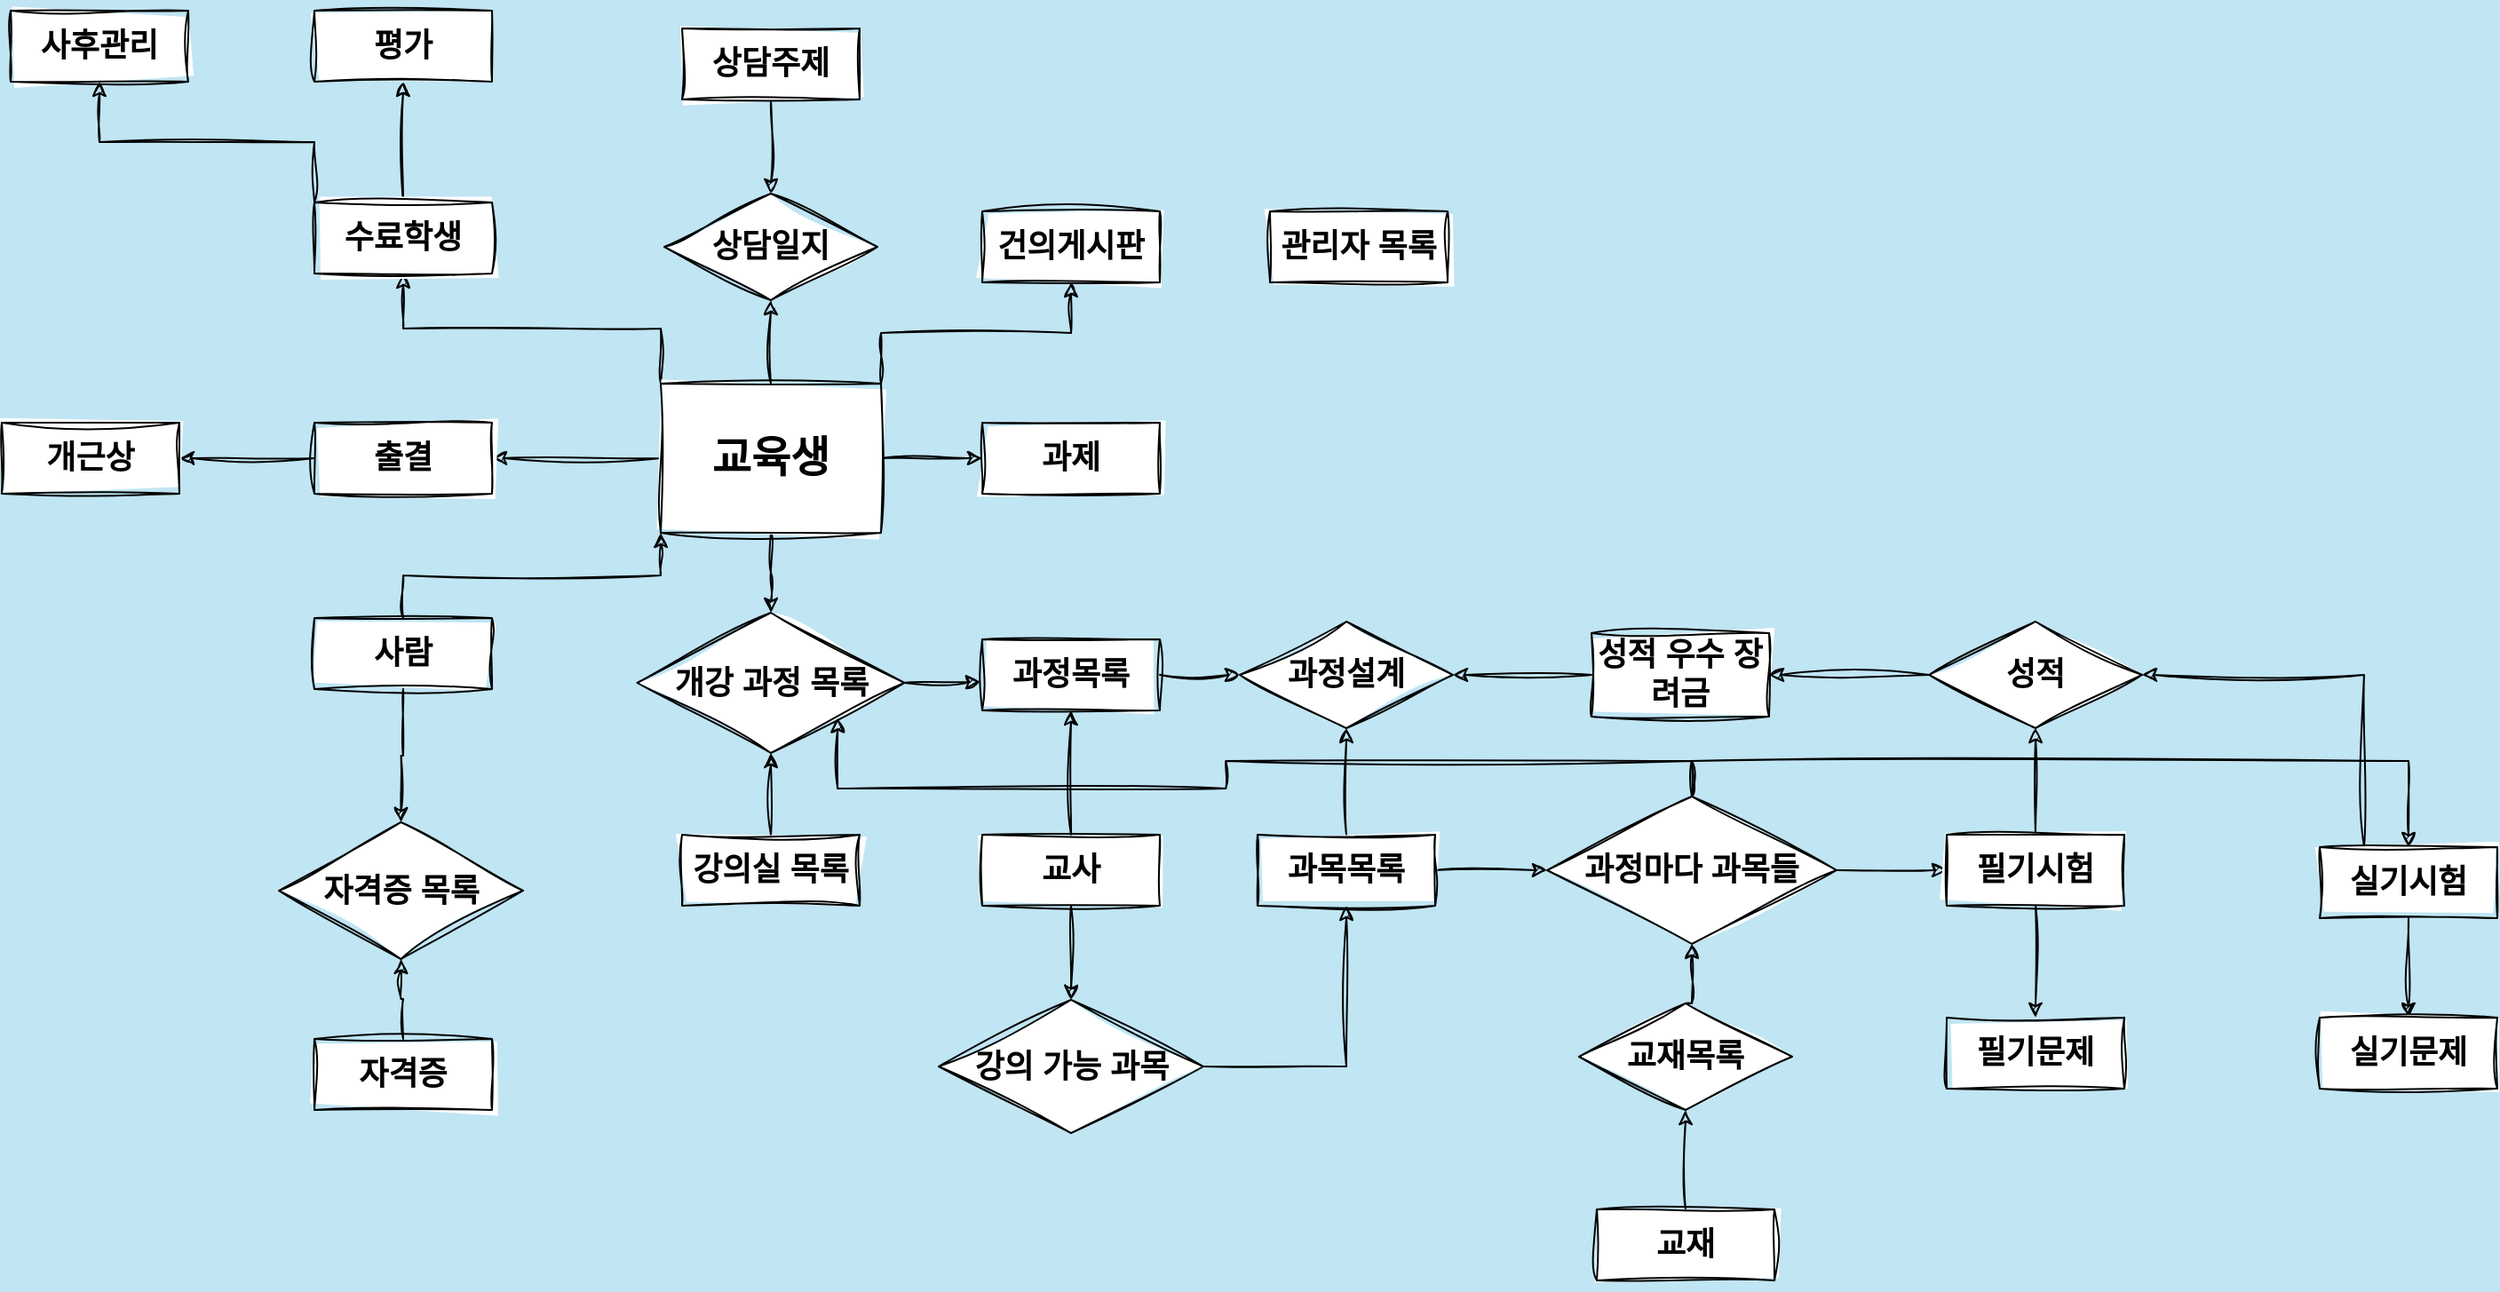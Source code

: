<mxfile version="21.1.2" type="device">
  <diagram id="4dsbIGrZ_-izetszu56T" name="페이지-1">
    <mxGraphModel dx="2613" dy="813" grid="0" gridSize="10" guides="1" tooltips="1" connect="1" arrows="1" fold="1" page="0" pageScale="1" pageWidth="827" pageHeight="1169" background="#C0E5F3" math="0" shadow="0">
      <root>
        <mxCell id="0" />
        <mxCell id="1" parent="0" />
        <mxCell id="ZtQ9yt2BAZcAQBoaQmxJ-39" style="edgeStyle=orthogonalEdgeStyle;rounded=0;orthogonalLoop=1;jettySize=auto;html=1;exitX=1;exitY=0;exitDx=0;exitDy=0;labelBackgroundColor=none;fontColor=default;sketch=1;curveFitting=1;jiggle=2;" parent="1" source="ZtQ9yt2BAZcAQBoaQmxJ-3" target="ZtQ9yt2BAZcAQBoaQmxJ-12" edge="1">
          <mxGeometry relative="1" as="geometry" />
        </mxCell>
        <mxCell id="ZtQ9yt2BAZcAQBoaQmxJ-60" style="edgeStyle=orthogonalEdgeStyle;rounded=0;orthogonalLoop=1;jettySize=auto;html=1;exitX=0;exitY=0.5;exitDx=0;exitDy=0;labelBackgroundColor=none;fontColor=default;sketch=1;curveFitting=1;jiggle=2;" parent="1" source="ZtQ9yt2BAZcAQBoaQmxJ-3" target="ZtQ9yt2BAZcAQBoaQmxJ-6" edge="1">
          <mxGeometry relative="1" as="geometry" />
        </mxCell>
        <mxCell id="ZtQ9yt2BAZcAQBoaQmxJ-61" style="edgeStyle=orthogonalEdgeStyle;rounded=0;orthogonalLoop=1;jettySize=auto;html=1;exitX=0;exitY=0;exitDx=0;exitDy=0;labelBackgroundColor=none;fontColor=default;sketch=1;curveFitting=1;jiggle=2;" parent="1" source="ZtQ9yt2BAZcAQBoaQmxJ-3" target="ZtQ9yt2BAZcAQBoaQmxJ-30" edge="1">
          <mxGeometry relative="1" as="geometry" />
        </mxCell>
        <mxCell id="ZtQ9yt2BAZcAQBoaQmxJ-71" style="edgeStyle=orthogonalEdgeStyle;rounded=0;orthogonalLoop=1;jettySize=auto;html=1;exitX=1;exitY=0.5;exitDx=0;exitDy=0;entryX=0;entryY=0.5;entryDx=0;entryDy=0;labelBackgroundColor=none;fontColor=default;sketch=1;curveFitting=1;jiggle=2;" parent="1" source="ZtQ9yt2BAZcAQBoaQmxJ-3" target="ZtQ9yt2BAZcAQBoaQmxJ-4" edge="1">
          <mxGeometry relative="1" as="geometry" />
        </mxCell>
        <mxCell id="ZtQ9yt2BAZcAQBoaQmxJ-77" style="edgeStyle=orthogonalEdgeStyle;rounded=0;orthogonalLoop=1;jettySize=auto;html=1;exitX=0.5;exitY=0;exitDx=0;exitDy=0;entryX=0.5;entryY=1;entryDx=0;entryDy=0;labelBackgroundColor=none;fontColor=default;sketch=1;curveFitting=1;jiggle=2;" parent="1" source="ZtQ9yt2BAZcAQBoaQmxJ-3" target="ZtQ9yt2BAZcAQBoaQmxJ-75" edge="1">
          <mxGeometry relative="1" as="geometry" />
        </mxCell>
        <mxCell id="ZtQ9yt2BAZcAQBoaQmxJ-85" style="edgeStyle=orthogonalEdgeStyle;rounded=0;orthogonalLoop=1;jettySize=auto;html=1;exitX=0.5;exitY=1;exitDx=0;exitDy=0;labelBackgroundColor=none;fontColor=default;sketch=1;curveFitting=1;jiggle=2;" parent="1" source="ZtQ9yt2BAZcAQBoaQmxJ-3" target="ZtQ9yt2BAZcAQBoaQmxJ-83" edge="1">
          <mxGeometry relative="1" as="geometry" />
        </mxCell>
        <mxCell id="ZtQ9yt2BAZcAQBoaQmxJ-3" value="&lt;h1&gt;교육생&lt;/h1&gt;" style="whiteSpace=wrap;html=1;align=center;rounded=0;labelBackgroundColor=none;sketch=1;curveFitting=1;jiggle=2;" parent="1" vertex="1">
          <mxGeometry x="-253" y="378" width="124" height="84" as="geometry" />
        </mxCell>
        <mxCell id="ZtQ9yt2BAZcAQBoaQmxJ-4" value="&lt;h2&gt;과제&lt;/h2&gt;" style="whiteSpace=wrap;html=1;align=center;rounded=0;labelBackgroundColor=none;sketch=1;curveFitting=1;jiggle=2;" parent="1" vertex="1">
          <mxGeometry x="-72" y="400" width="100" height="40" as="geometry" />
        </mxCell>
        <mxCell id="ZtQ9yt2BAZcAQBoaQmxJ-66" style="edgeStyle=orthogonalEdgeStyle;rounded=0;orthogonalLoop=1;jettySize=auto;html=1;exitX=0;exitY=0.5;exitDx=0;exitDy=0;labelBackgroundColor=none;fontColor=default;sketch=1;curveFitting=1;jiggle=2;" parent="1" source="ZtQ9yt2BAZcAQBoaQmxJ-6" target="ZtQ9yt2BAZcAQBoaQmxJ-26" edge="1">
          <mxGeometry relative="1" as="geometry" />
        </mxCell>
        <mxCell id="ZtQ9yt2BAZcAQBoaQmxJ-6" value="&lt;h2&gt;출결&lt;/h2&gt;" style="whiteSpace=wrap;html=1;align=center;rounded=0;labelBackgroundColor=none;sketch=1;curveFitting=1;jiggle=2;" parent="1" vertex="1">
          <mxGeometry x="-448" y="400" width="100" height="40" as="geometry" />
        </mxCell>
        <mxCell id="ZtQ9yt2BAZcAQBoaQmxJ-84" style="edgeStyle=orthogonalEdgeStyle;rounded=0;orthogonalLoop=1;jettySize=auto;html=1;exitX=0.5;exitY=0;exitDx=0;exitDy=0;entryX=0.5;entryY=1;entryDx=0;entryDy=0;labelBackgroundColor=none;fontColor=default;sketch=1;curveFitting=1;jiggle=2;" parent="1" source="ZtQ9yt2BAZcAQBoaQmxJ-7" target="ZtQ9yt2BAZcAQBoaQmxJ-83" edge="1">
          <mxGeometry relative="1" as="geometry" />
        </mxCell>
        <mxCell id="ZtQ9yt2BAZcAQBoaQmxJ-7" value="&lt;h2&gt;강의실 목록&lt;/h2&gt;" style="whiteSpace=wrap;html=1;align=center;rounded=0;labelBackgroundColor=none;sketch=1;curveFitting=1;jiggle=2;" parent="1" vertex="1">
          <mxGeometry x="-241" y="632" width="100" height="40" as="geometry" />
        </mxCell>
        <mxCell id="ZtQ9yt2BAZcAQBoaQmxJ-46" style="edgeStyle=orthogonalEdgeStyle;rounded=0;orthogonalLoop=1;jettySize=auto;html=1;exitX=1;exitY=0.5;exitDx=0;exitDy=0;entryX=0;entryY=0.5;entryDx=0;entryDy=0;labelBackgroundColor=none;fontColor=default;sketch=1;curveFitting=1;jiggle=2;" parent="1" source="ZtQ9yt2BAZcAQBoaQmxJ-9" target="ZtQ9yt2BAZcAQBoaQmxJ-89" edge="1">
          <mxGeometry relative="1" as="geometry">
            <mxPoint x="83" y="542" as="targetPoint" />
          </mxGeometry>
        </mxCell>
        <mxCell id="ZtQ9yt2BAZcAQBoaQmxJ-9" value="&lt;h2&gt;과정목록&lt;/h2&gt;" style="whiteSpace=wrap;html=1;align=center;rounded=0;labelBackgroundColor=none;sketch=1;curveFitting=1;jiggle=2;" parent="1" vertex="1">
          <mxGeometry x="-72" y="522" width="100" height="40" as="geometry" />
        </mxCell>
        <mxCell id="ZtQ9yt2BAZcAQBoaQmxJ-42" style="edgeStyle=orthogonalEdgeStyle;rounded=0;orthogonalLoop=1;jettySize=auto;html=1;exitX=0.5;exitY=0;exitDx=0;exitDy=0;labelBackgroundColor=none;fontColor=default;sketch=1;curveFitting=1;jiggle=2;" parent="1" source="ZtQ9yt2BAZcAQBoaQmxJ-10" target="ZtQ9yt2BAZcAQBoaQmxJ-9" edge="1">
          <mxGeometry relative="1" as="geometry" />
        </mxCell>
        <mxCell id="ZtQ9yt2BAZcAQBoaQmxJ-43" style="edgeStyle=orthogonalEdgeStyle;rounded=0;orthogonalLoop=1;jettySize=auto;html=1;exitX=0.5;exitY=1;exitDx=0;exitDy=0;entryX=0.5;entryY=0;entryDx=0;entryDy=0;labelBackgroundColor=none;fontColor=default;sketch=1;curveFitting=1;jiggle=2;" parent="1" source="ZtQ9yt2BAZcAQBoaQmxJ-10" target="ZtQ9yt2BAZcAQBoaQmxJ-87" edge="1">
          <mxGeometry relative="1" as="geometry">
            <mxPoint x="-22" y="723" as="targetPoint" />
          </mxGeometry>
        </mxCell>
        <mxCell id="ZtQ9yt2BAZcAQBoaQmxJ-10" value="&lt;h2&gt;교사&lt;/h2&gt;" style="whiteSpace=wrap;html=1;align=center;rounded=0;labelBackgroundColor=none;sketch=1;curveFitting=1;jiggle=2;" parent="1" vertex="1">
          <mxGeometry x="-72" y="632" width="100" height="40" as="geometry" />
        </mxCell>
        <mxCell id="ZtQ9yt2BAZcAQBoaQmxJ-44" style="edgeStyle=orthogonalEdgeStyle;rounded=0;orthogonalLoop=1;jettySize=auto;html=1;exitX=1;exitY=0.5;exitDx=0;exitDy=0;entryX=0.5;entryY=1;entryDx=0;entryDy=0;labelBackgroundColor=none;fontColor=default;sketch=1;curveFitting=1;jiggle=2;" parent="1" source="ZtQ9yt2BAZcAQBoaQmxJ-87" target="ZtQ9yt2BAZcAQBoaQmxJ-14" edge="1">
          <mxGeometry relative="1" as="geometry">
            <mxPoint x="28" y="743" as="sourcePoint" />
          </mxGeometry>
        </mxCell>
        <mxCell id="ZtQ9yt2BAZcAQBoaQmxJ-12" value="&lt;h2&gt;건의게시판&lt;/h2&gt;" style="whiteSpace=wrap;html=1;align=center;rounded=0;labelBackgroundColor=none;sketch=1;curveFitting=1;jiggle=2;" parent="1" vertex="1">
          <mxGeometry x="-72" y="281" width="100" height="40" as="geometry" />
        </mxCell>
        <mxCell id="ZtQ9yt2BAZcAQBoaQmxJ-45" style="edgeStyle=orthogonalEdgeStyle;rounded=0;orthogonalLoop=1;jettySize=auto;html=1;exitX=0.5;exitY=0;exitDx=0;exitDy=0;entryX=0.5;entryY=1;entryDx=0;entryDy=0;labelBackgroundColor=none;fontColor=default;sketch=1;curveFitting=1;jiggle=2;" parent="1" source="ZtQ9yt2BAZcAQBoaQmxJ-14" target="ZtQ9yt2BAZcAQBoaQmxJ-89" edge="1">
          <mxGeometry relative="1" as="geometry">
            <mxPoint x="133" y="562" as="targetPoint" />
          </mxGeometry>
        </mxCell>
        <mxCell id="ZtQ9yt2BAZcAQBoaQmxJ-48" style="edgeStyle=orthogonalEdgeStyle;rounded=0;orthogonalLoop=1;jettySize=auto;html=1;exitX=1;exitY=0.5;exitDx=0;exitDy=0;entryX=0;entryY=0.5;entryDx=0;entryDy=0;labelBackgroundColor=none;fontColor=default;sketch=1;curveFitting=1;jiggle=2;" parent="1" source="ZtQ9yt2BAZcAQBoaQmxJ-14" target="ZtQ9yt2BAZcAQBoaQmxJ-91" edge="1">
          <mxGeometry relative="1" as="geometry">
            <mxPoint x="274" y="652" as="targetPoint" />
          </mxGeometry>
        </mxCell>
        <mxCell id="ZtQ9yt2BAZcAQBoaQmxJ-14" value="&lt;h2&gt;과목목록&lt;/h2&gt;" style="whiteSpace=wrap;html=1;align=center;rounded=0;labelBackgroundColor=none;sketch=1;curveFitting=1;jiggle=2;" parent="1" vertex="1">
          <mxGeometry x="83" y="632" width="100" height="40" as="geometry" />
        </mxCell>
        <mxCell id="ZtQ9yt2BAZcAQBoaQmxJ-15" value="&lt;h2&gt;관리자 목록&lt;/h2&gt;" style="whiteSpace=wrap;html=1;align=center;rounded=0;labelBackgroundColor=none;sketch=1;curveFitting=1;jiggle=2;" parent="1" vertex="1">
          <mxGeometry x="90" y="281" width="100" height="40" as="geometry" />
        </mxCell>
        <mxCell id="ZtQ9yt2BAZcAQBoaQmxJ-47" style="edgeStyle=orthogonalEdgeStyle;rounded=0;orthogonalLoop=1;jettySize=auto;html=1;exitX=0;exitY=0.5;exitDx=0;exitDy=0;entryX=1;entryY=0.5;entryDx=0;entryDy=0;labelBackgroundColor=none;fontColor=default;sketch=1;curveFitting=1;jiggle=2;" parent="1" source="ZtQ9yt2BAZcAQBoaQmxJ-16" target="ZtQ9yt2BAZcAQBoaQmxJ-89" edge="1">
          <mxGeometry relative="1" as="geometry">
            <mxPoint x="183" y="542" as="targetPoint" />
          </mxGeometry>
        </mxCell>
        <mxCell id="ZtQ9yt2BAZcAQBoaQmxJ-16" value="&lt;h2&gt;성적 우수 장려금&lt;/h2&gt;" style="whiteSpace=wrap;html=1;align=center;rounded=0;labelBackgroundColor=none;sketch=1;curveFitting=1;jiggle=2;" parent="1" vertex="1">
          <mxGeometry x="271" y="518.5" width="100" height="47" as="geometry" />
        </mxCell>
        <mxCell id="ZtQ9yt2BAZcAQBoaQmxJ-50" style="edgeStyle=orthogonalEdgeStyle;rounded=0;orthogonalLoop=1;jettySize=auto;html=1;exitX=1;exitY=0.5;exitDx=0;exitDy=0;labelBackgroundColor=none;fontColor=default;sketch=1;curveFitting=1;jiggle=2;" parent="1" source="ZtQ9yt2BAZcAQBoaQmxJ-91" target="ZtQ9yt2BAZcAQBoaQmxJ-21" edge="1">
          <mxGeometry relative="1" as="geometry">
            <mxPoint x="374" y="652" as="sourcePoint" />
          </mxGeometry>
        </mxCell>
        <mxCell id="ZtQ9yt2BAZcAQBoaQmxJ-51" style="edgeStyle=orthogonalEdgeStyle;rounded=0;orthogonalLoop=1;jettySize=auto;html=1;exitX=0.5;exitY=0;exitDx=0;exitDy=0;entryX=0.5;entryY=1;entryDx=0;entryDy=0;labelBackgroundColor=none;fontColor=default;sketch=1;curveFitting=1;jiggle=2;" parent="1" source="ZtQ9yt2BAZcAQBoaQmxJ-97" target="ZtQ9yt2BAZcAQBoaQmxJ-91" edge="1">
          <mxGeometry relative="1" as="geometry">
            <mxPoint x="324" y="735" as="sourcePoint" />
            <mxPoint x="324" y="672" as="targetPoint" />
          </mxGeometry>
        </mxCell>
        <mxCell id="ZtQ9yt2BAZcAQBoaQmxJ-52" style="edgeStyle=orthogonalEdgeStyle;rounded=0;orthogonalLoop=1;jettySize=auto;html=1;exitX=0.5;exitY=0;exitDx=0;exitDy=0;entryX=0.5;entryY=1;entryDx=0;entryDy=0;labelBackgroundColor=none;fontColor=default;sketch=1;curveFitting=1;jiggle=2;" parent="1" source="ZtQ9yt2BAZcAQBoaQmxJ-19" target="ZtQ9yt2BAZcAQBoaQmxJ-97" edge="1">
          <mxGeometry relative="1" as="geometry">
            <mxPoint x="324" y="775" as="targetPoint" />
          </mxGeometry>
        </mxCell>
        <mxCell id="ZtQ9yt2BAZcAQBoaQmxJ-19" value="&lt;h2&gt;교재&lt;/h2&gt;" style="whiteSpace=wrap;html=1;align=center;rounded=0;labelBackgroundColor=none;sketch=1;curveFitting=1;jiggle=2;" parent="1" vertex="1">
          <mxGeometry x="274" y="843" width="100" height="40" as="geometry" />
        </mxCell>
        <mxCell id="ZtQ9yt2BAZcAQBoaQmxJ-49" style="edgeStyle=orthogonalEdgeStyle;rounded=0;orthogonalLoop=1;jettySize=auto;html=1;exitX=0;exitY=0.5;exitDx=0;exitDy=0;entryX=1;entryY=0.5;entryDx=0;entryDy=0;labelBackgroundColor=none;fontColor=default;sketch=1;curveFitting=1;jiggle=2;" parent="1" source="ZtQ9yt2BAZcAQBoaQmxJ-99" target="ZtQ9yt2BAZcAQBoaQmxJ-16" edge="1">
          <mxGeometry relative="1" as="geometry">
            <mxPoint x="471" y="542" as="sourcePoint" />
          </mxGeometry>
        </mxCell>
        <mxCell id="ZtQ9yt2BAZcAQBoaQmxJ-53" style="edgeStyle=orthogonalEdgeStyle;rounded=0;orthogonalLoop=1;jettySize=auto;html=1;exitX=0.5;exitY=1;exitDx=0;exitDy=0;labelBackgroundColor=none;fontColor=default;sketch=1;curveFitting=1;jiggle=2;" parent="1" source="ZtQ9yt2BAZcAQBoaQmxJ-21" target="ZtQ9yt2BAZcAQBoaQmxJ-22" edge="1">
          <mxGeometry relative="1" as="geometry" />
        </mxCell>
        <mxCell id="ZtQ9yt2BAZcAQBoaQmxJ-58" style="edgeStyle=orthogonalEdgeStyle;rounded=0;orthogonalLoop=1;jettySize=auto;html=1;exitX=0.5;exitY=0;exitDx=0;exitDy=0;entryX=0.5;entryY=1;entryDx=0;entryDy=0;labelBackgroundColor=none;fontColor=default;sketch=1;curveFitting=1;jiggle=2;" parent="1" source="ZtQ9yt2BAZcAQBoaQmxJ-21" target="ZtQ9yt2BAZcAQBoaQmxJ-99" edge="1">
          <mxGeometry relative="1" as="geometry">
            <mxPoint x="521" y="562" as="targetPoint" />
          </mxGeometry>
        </mxCell>
        <mxCell id="ZtQ9yt2BAZcAQBoaQmxJ-21" value="&lt;h2&gt;필기시험&lt;/h2&gt;" style="whiteSpace=wrap;html=1;align=center;rounded=0;labelBackgroundColor=none;sketch=1;curveFitting=1;jiggle=2;" parent="1" vertex="1">
          <mxGeometry x="471" y="632" width="100" height="40" as="geometry" />
        </mxCell>
        <mxCell id="ZtQ9yt2BAZcAQBoaQmxJ-22" value="&lt;h2&gt;필기문제&lt;/h2&gt;" style="whiteSpace=wrap;html=1;align=center;rounded=0;labelBackgroundColor=none;sketch=1;curveFitting=1;jiggle=2;" parent="1" vertex="1">
          <mxGeometry x="471" y="735" width="100" height="40" as="geometry" />
        </mxCell>
        <mxCell id="ZtQ9yt2BAZcAQBoaQmxJ-54" style="edgeStyle=orthogonalEdgeStyle;rounded=0;orthogonalLoop=1;jettySize=auto;html=1;exitX=0.5;exitY=1;exitDx=0;exitDy=0;entryX=0.5;entryY=0;entryDx=0;entryDy=0;labelBackgroundColor=none;fontColor=default;sketch=1;curveFitting=1;jiggle=2;" parent="1" source="ZtQ9yt2BAZcAQBoaQmxJ-23" target="ZtQ9yt2BAZcAQBoaQmxJ-24" edge="1">
          <mxGeometry relative="1" as="geometry" />
        </mxCell>
        <mxCell id="ZtQ9yt2BAZcAQBoaQmxJ-57" style="edgeStyle=orthogonalEdgeStyle;rounded=0;orthogonalLoop=1;jettySize=auto;html=1;exitX=0.25;exitY=0;exitDx=0;exitDy=0;entryX=1;entryY=0.5;entryDx=0;entryDy=0;labelBackgroundColor=none;fontColor=default;sketch=1;curveFitting=1;jiggle=2;" parent="1" source="ZtQ9yt2BAZcAQBoaQmxJ-23" target="ZtQ9yt2BAZcAQBoaQmxJ-99" edge="1">
          <mxGeometry relative="1" as="geometry">
            <mxPoint x="571" y="542" as="targetPoint" />
          </mxGeometry>
        </mxCell>
        <mxCell id="ZtQ9yt2BAZcAQBoaQmxJ-23" value="&lt;h2&gt;실기시험&lt;/h2&gt;" style="whiteSpace=wrap;html=1;align=center;rounded=0;labelBackgroundColor=none;sketch=1;curveFitting=1;jiggle=2;" parent="1" vertex="1">
          <mxGeometry x="681" y="639" width="100" height="40" as="geometry" />
        </mxCell>
        <mxCell id="ZtQ9yt2BAZcAQBoaQmxJ-24" value="&lt;h2&gt;실기문제&lt;/h2&gt;" style="whiteSpace=wrap;html=1;align=center;rounded=0;labelBackgroundColor=none;sketch=1;curveFitting=1;jiggle=2;" parent="1" vertex="1">
          <mxGeometry x="681" y="735" width="100" height="40" as="geometry" />
        </mxCell>
        <mxCell id="ZtQ9yt2BAZcAQBoaQmxJ-26" value="&lt;h2&gt;개근상&lt;/h2&gt;" style="whiteSpace=wrap;html=1;align=center;rounded=0;labelBackgroundColor=none;sketch=1;curveFitting=1;jiggle=2;" parent="1" vertex="1">
          <mxGeometry x="-624" y="400" width="100" height="40" as="geometry" />
        </mxCell>
        <mxCell id="ZtQ9yt2BAZcAQBoaQmxJ-63" style="edgeStyle=orthogonalEdgeStyle;rounded=0;orthogonalLoop=1;jettySize=auto;html=1;exitX=0.5;exitY=0;exitDx=0;exitDy=0;entryX=0;entryY=1;entryDx=0;entryDy=0;labelBackgroundColor=none;fontColor=default;sketch=1;curveFitting=1;jiggle=2;" parent="1" source="ZtQ9yt2BAZcAQBoaQmxJ-27" target="ZtQ9yt2BAZcAQBoaQmxJ-3" edge="1">
          <mxGeometry relative="1" as="geometry" />
        </mxCell>
        <mxCell id="ZtQ9yt2BAZcAQBoaQmxJ-79" style="edgeStyle=orthogonalEdgeStyle;rounded=0;orthogonalLoop=1;jettySize=auto;html=1;exitX=0.5;exitY=1;exitDx=0;exitDy=0;entryX=0.5;entryY=0;entryDx=0;entryDy=0;labelBackgroundColor=none;fontColor=default;sketch=1;curveFitting=1;jiggle=2;" parent="1" source="ZtQ9yt2BAZcAQBoaQmxJ-27" target="ZtQ9yt2BAZcAQBoaQmxJ-78" edge="1">
          <mxGeometry relative="1" as="geometry" />
        </mxCell>
        <mxCell id="ZtQ9yt2BAZcAQBoaQmxJ-27" value="&lt;h2&gt;사람&lt;/h2&gt;" style="whiteSpace=wrap;html=1;align=center;rounded=0;labelBackgroundColor=none;sketch=1;curveFitting=1;jiggle=2;" parent="1" vertex="1">
          <mxGeometry x="-448" y="510" width="100" height="40" as="geometry" />
        </mxCell>
        <mxCell id="ZtQ9yt2BAZcAQBoaQmxJ-80" style="edgeStyle=orthogonalEdgeStyle;rounded=0;orthogonalLoop=1;jettySize=auto;html=1;exitX=0.5;exitY=0;exitDx=0;exitDy=0;entryX=0.5;entryY=1;entryDx=0;entryDy=0;labelBackgroundColor=none;fontColor=default;sketch=1;curveFitting=1;jiggle=2;" parent="1" source="ZtQ9yt2BAZcAQBoaQmxJ-29" target="ZtQ9yt2BAZcAQBoaQmxJ-78" edge="1">
          <mxGeometry relative="1" as="geometry" />
        </mxCell>
        <mxCell id="ZtQ9yt2BAZcAQBoaQmxJ-29" value="&lt;h2&gt;자격증&lt;/h2&gt;" style="whiteSpace=wrap;html=1;align=center;rounded=0;labelBackgroundColor=none;sketch=1;curveFitting=1;jiggle=2;" parent="1" vertex="1">
          <mxGeometry x="-448" y="747" width="100" height="40" as="geometry" />
        </mxCell>
        <mxCell id="ZtQ9yt2BAZcAQBoaQmxJ-62" style="edgeStyle=orthogonalEdgeStyle;rounded=0;orthogonalLoop=1;jettySize=auto;html=1;exitX=0.5;exitY=0;exitDx=0;exitDy=0;entryX=0.5;entryY=1;entryDx=0;entryDy=0;labelBackgroundColor=none;fontColor=default;sketch=1;curveFitting=1;jiggle=2;" parent="1" source="ZtQ9yt2BAZcAQBoaQmxJ-30" target="ZtQ9yt2BAZcAQBoaQmxJ-31" edge="1">
          <mxGeometry relative="1" as="geometry" />
        </mxCell>
        <mxCell id="ZtQ9yt2BAZcAQBoaQmxJ-67" style="edgeStyle=orthogonalEdgeStyle;rounded=0;orthogonalLoop=1;jettySize=auto;html=1;exitX=0;exitY=0;exitDx=0;exitDy=0;labelBackgroundColor=none;fontColor=default;sketch=1;curveFitting=1;jiggle=2;" parent="1" source="ZtQ9yt2BAZcAQBoaQmxJ-30" target="ZtQ9yt2BAZcAQBoaQmxJ-32" edge="1">
          <mxGeometry relative="1" as="geometry" />
        </mxCell>
        <mxCell id="ZtQ9yt2BAZcAQBoaQmxJ-30" value="&lt;h2&gt;수료학생&lt;/h2&gt;" style="whiteSpace=wrap;html=1;align=center;rounded=0;labelBackgroundColor=none;sketch=1;curveFitting=1;jiggle=2;" parent="1" vertex="1">
          <mxGeometry x="-448" y="276" width="100" height="40" as="geometry" />
        </mxCell>
        <mxCell id="ZtQ9yt2BAZcAQBoaQmxJ-31" value="&lt;h2&gt;평가&lt;/h2&gt;" style="whiteSpace=wrap;html=1;align=center;rounded=0;labelBackgroundColor=none;sketch=1;curveFitting=1;jiggle=2;" parent="1" vertex="1">
          <mxGeometry x="-448" y="168" width="100" height="40" as="geometry" />
        </mxCell>
        <mxCell id="ZtQ9yt2BAZcAQBoaQmxJ-32" value="&lt;h2&gt;사후관리&lt;/h2&gt;" style="whiteSpace=wrap;html=1;align=center;rounded=0;labelBackgroundColor=none;sketch=1;curveFitting=1;jiggle=2;" parent="1" vertex="1">
          <mxGeometry x="-619" y="168" width="100" height="40" as="geometry" />
        </mxCell>
        <mxCell id="ZtQ9yt2BAZcAQBoaQmxJ-76" style="edgeStyle=orthogonalEdgeStyle;rounded=0;orthogonalLoop=1;jettySize=auto;html=1;exitX=0.5;exitY=1;exitDx=0;exitDy=0;entryX=0.5;entryY=0;entryDx=0;entryDy=0;labelBackgroundColor=none;fontColor=default;sketch=1;curveFitting=1;jiggle=2;" parent="1" source="ZtQ9yt2BAZcAQBoaQmxJ-34" target="ZtQ9yt2BAZcAQBoaQmxJ-75" edge="1">
          <mxGeometry relative="1" as="geometry" />
        </mxCell>
        <mxCell id="ZtQ9yt2BAZcAQBoaQmxJ-34" value="&lt;h2&gt;상담주제&lt;/h2&gt;" style="whiteSpace=wrap;html=1;align=center;rounded=0;labelBackgroundColor=none;sketch=1;curveFitting=1;jiggle=2;" parent="1" vertex="1">
          <mxGeometry x="-241" y="178" width="100" height="40" as="geometry" />
        </mxCell>
        <mxCell id="ZtQ9yt2BAZcAQBoaQmxJ-75" value="&lt;h2&gt;상담일지&lt;/h2&gt;" style="shape=rhombus;perimeter=rhombusPerimeter;whiteSpace=wrap;html=1;align=center;rounded=0;labelBackgroundColor=none;sketch=1;curveFitting=1;jiggle=2;" parent="1" vertex="1">
          <mxGeometry x="-251" y="271" width="120" height="60" as="geometry" />
        </mxCell>
        <mxCell id="ZtQ9yt2BAZcAQBoaQmxJ-78" value="&lt;h2&gt;자격증 목록&lt;/h2&gt;" style="shape=rhombus;perimeter=rhombusPerimeter;whiteSpace=wrap;html=1;align=center;rounded=0;labelBackgroundColor=none;sketch=1;curveFitting=1;jiggle=2;" parent="1" vertex="1">
          <mxGeometry x="-468" y="625" width="137.5" height="77" as="geometry" />
        </mxCell>
        <mxCell id="ZtQ9yt2BAZcAQBoaQmxJ-86" style="edgeStyle=orthogonalEdgeStyle;rounded=0;orthogonalLoop=1;jettySize=auto;html=1;exitX=1;exitY=0.5;exitDx=0;exitDy=0;labelBackgroundColor=none;fontColor=default;sketch=1;curveFitting=1;jiggle=2;" parent="1" source="ZtQ9yt2BAZcAQBoaQmxJ-83" edge="1">
          <mxGeometry relative="1" as="geometry">
            <mxPoint x="-73" y="546" as="targetPoint" />
          </mxGeometry>
        </mxCell>
        <mxCell id="ZtQ9yt2BAZcAQBoaQmxJ-83" value="&lt;h2&gt;개강 과정 목록&lt;/h2&gt;" style="shape=rhombus;perimeter=rhombusPerimeter;whiteSpace=wrap;html=1;align=center;rounded=0;labelBackgroundColor=none;sketch=1;curveFitting=1;jiggle=2;" parent="1" vertex="1">
          <mxGeometry x="-266.25" y="507" width="150.5" height="79" as="geometry" />
        </mxCell>
        <mxCell id="ZtQ9yt2BAZcAQBoaQmxJ-87" value="&lt;h2&gt;강의 가능 과목&lt;/h2&gt;" style="shape=rhombus;perimeter=rhombusPerimeter;whiteSpace=wrap;html=1;align=center;rounded=0;labelBackgroundColor=none;sketch=1;curveFitting=1;jiggle=2;" parent="1" vertex="1">
          <mxGeometry x="-96.5" y="725" width="149" height="75" as="geometry" />
        </mxCell>
        <mxCell id="ZtQ9yt2BAZcAQBoaQmxJ-89" value="&lt;h2&gt;과정설계&lt;/h2&gt;" style="shape=rhombus;perimeter=rhombusPerimeter;whiteSpace=wrap;html=1;align=center;rounded=0;labelBackgroundColor=none;sketch=1;curveFitting=1;jiggle=2;" parent="1" vertex="1">
          <mxGeometry x="73" y="512" width="120" height="60" as="geometry" />
        </mxCell>
        <mxCell id="ZtQ9yt2BAZcAQBoaQmxJ-95" style="edgeStyle=orthogonalEdgeStyle;rounded=0;orthogonalLoop=1;jettySize=auto;html=1;exitX=0.5;exitY=0;exitDx=0;exitDy=0;entryX=0.5;entryY=0;entryDx=0;entryDy=0;labelBackgroundColor=none;fontColor=default;sketch=1;curveFitting=1;jiggle=2;" parent="1" source="ZtQ9yt2BAZcAQBoaQmxJ-91" target="ZtQ9yt2BAZcAQBoaQmxJ-23" edge="1">
          <mxGeometry relative="1" as="geometry" />
        </mxCell>
        <mxCell id="ZtQ9yt2BAZcAQBoaQmxJ-96" style="edgeStyle=orthogonalEdgeStyle;rounded=0;orthogonalLoop=1;jettySize=auto;html=1;exitX=0.5;exitY=0;exitDx=0;exitDy=0;entryX=1;entryY=1;entryDx=0;entryDy=0;labelBackgroundColor=none;fontColor=default;sketch=1;curveFitting=1;jiggle=2;" parent="1" source="ZtQ9yt2BAZcAQBoaQmxJ-91" target="ZtQ9yt2BAZcAQBoaQmxJ-83" edge="1">
          <mxGeometry relative="1" as="geometry" />
        </mxCell>
        <mxCell id="ZtQ9yt2BAZcAQBoaQmxJ-91" value="&lt;h2&gt;과정마다 과목들&lt;/h2&gt;" style="shape=rhombus;perimeter=rhombusPerimeter;whiteSpace=wrap;html=1;align=center;rounded=0;labelBackgroundColor=none;sketch=1;curveFitting=1;jiggle=2;" parent="1" vertex="1">
          <mxGeometry x="246" y="610.5" width="163" height="83" as="geometry" />
        </mxCell>
        <mxCell id="ZtQ9yt2BAZcAQBoaQmxJ-97" value="&lt;h2&gt;교재목록&lt;/h2&gt;" style="shape=rhombus;perimeter=rhombusPerimeter;whiteSpace=wrap;html=1;align=center;rounded=0;labelBackgroundColor=none;sketch=1;curveFitting=1;jiggle=2;" parent="1" vertex="1">
          <mxGeometry x="264" y="727" width="120" height="60" as="geometry" />
        </mxCell>
        <mxCell id="ZtQ9yt2BAZcAQBoaQmxJ-99" value="&lt;h2&gt;성적&lt;/h2&gt;" style="shape=rhombus;perimeter=rhombusPerimeter;whiteSpace=wrap;html=1;align=center;rounded=0;labelBackgroundColor=none;sketch=1;curveFitting=1;jiggle=2;" parent="1" vertex="1">
          <mxGeometry x="461" y="512" width="120" height="60" as="geometry" />
        </mxCell>
      </root>
    </mxGraphModel>
  </diagram>
</mxfile>
